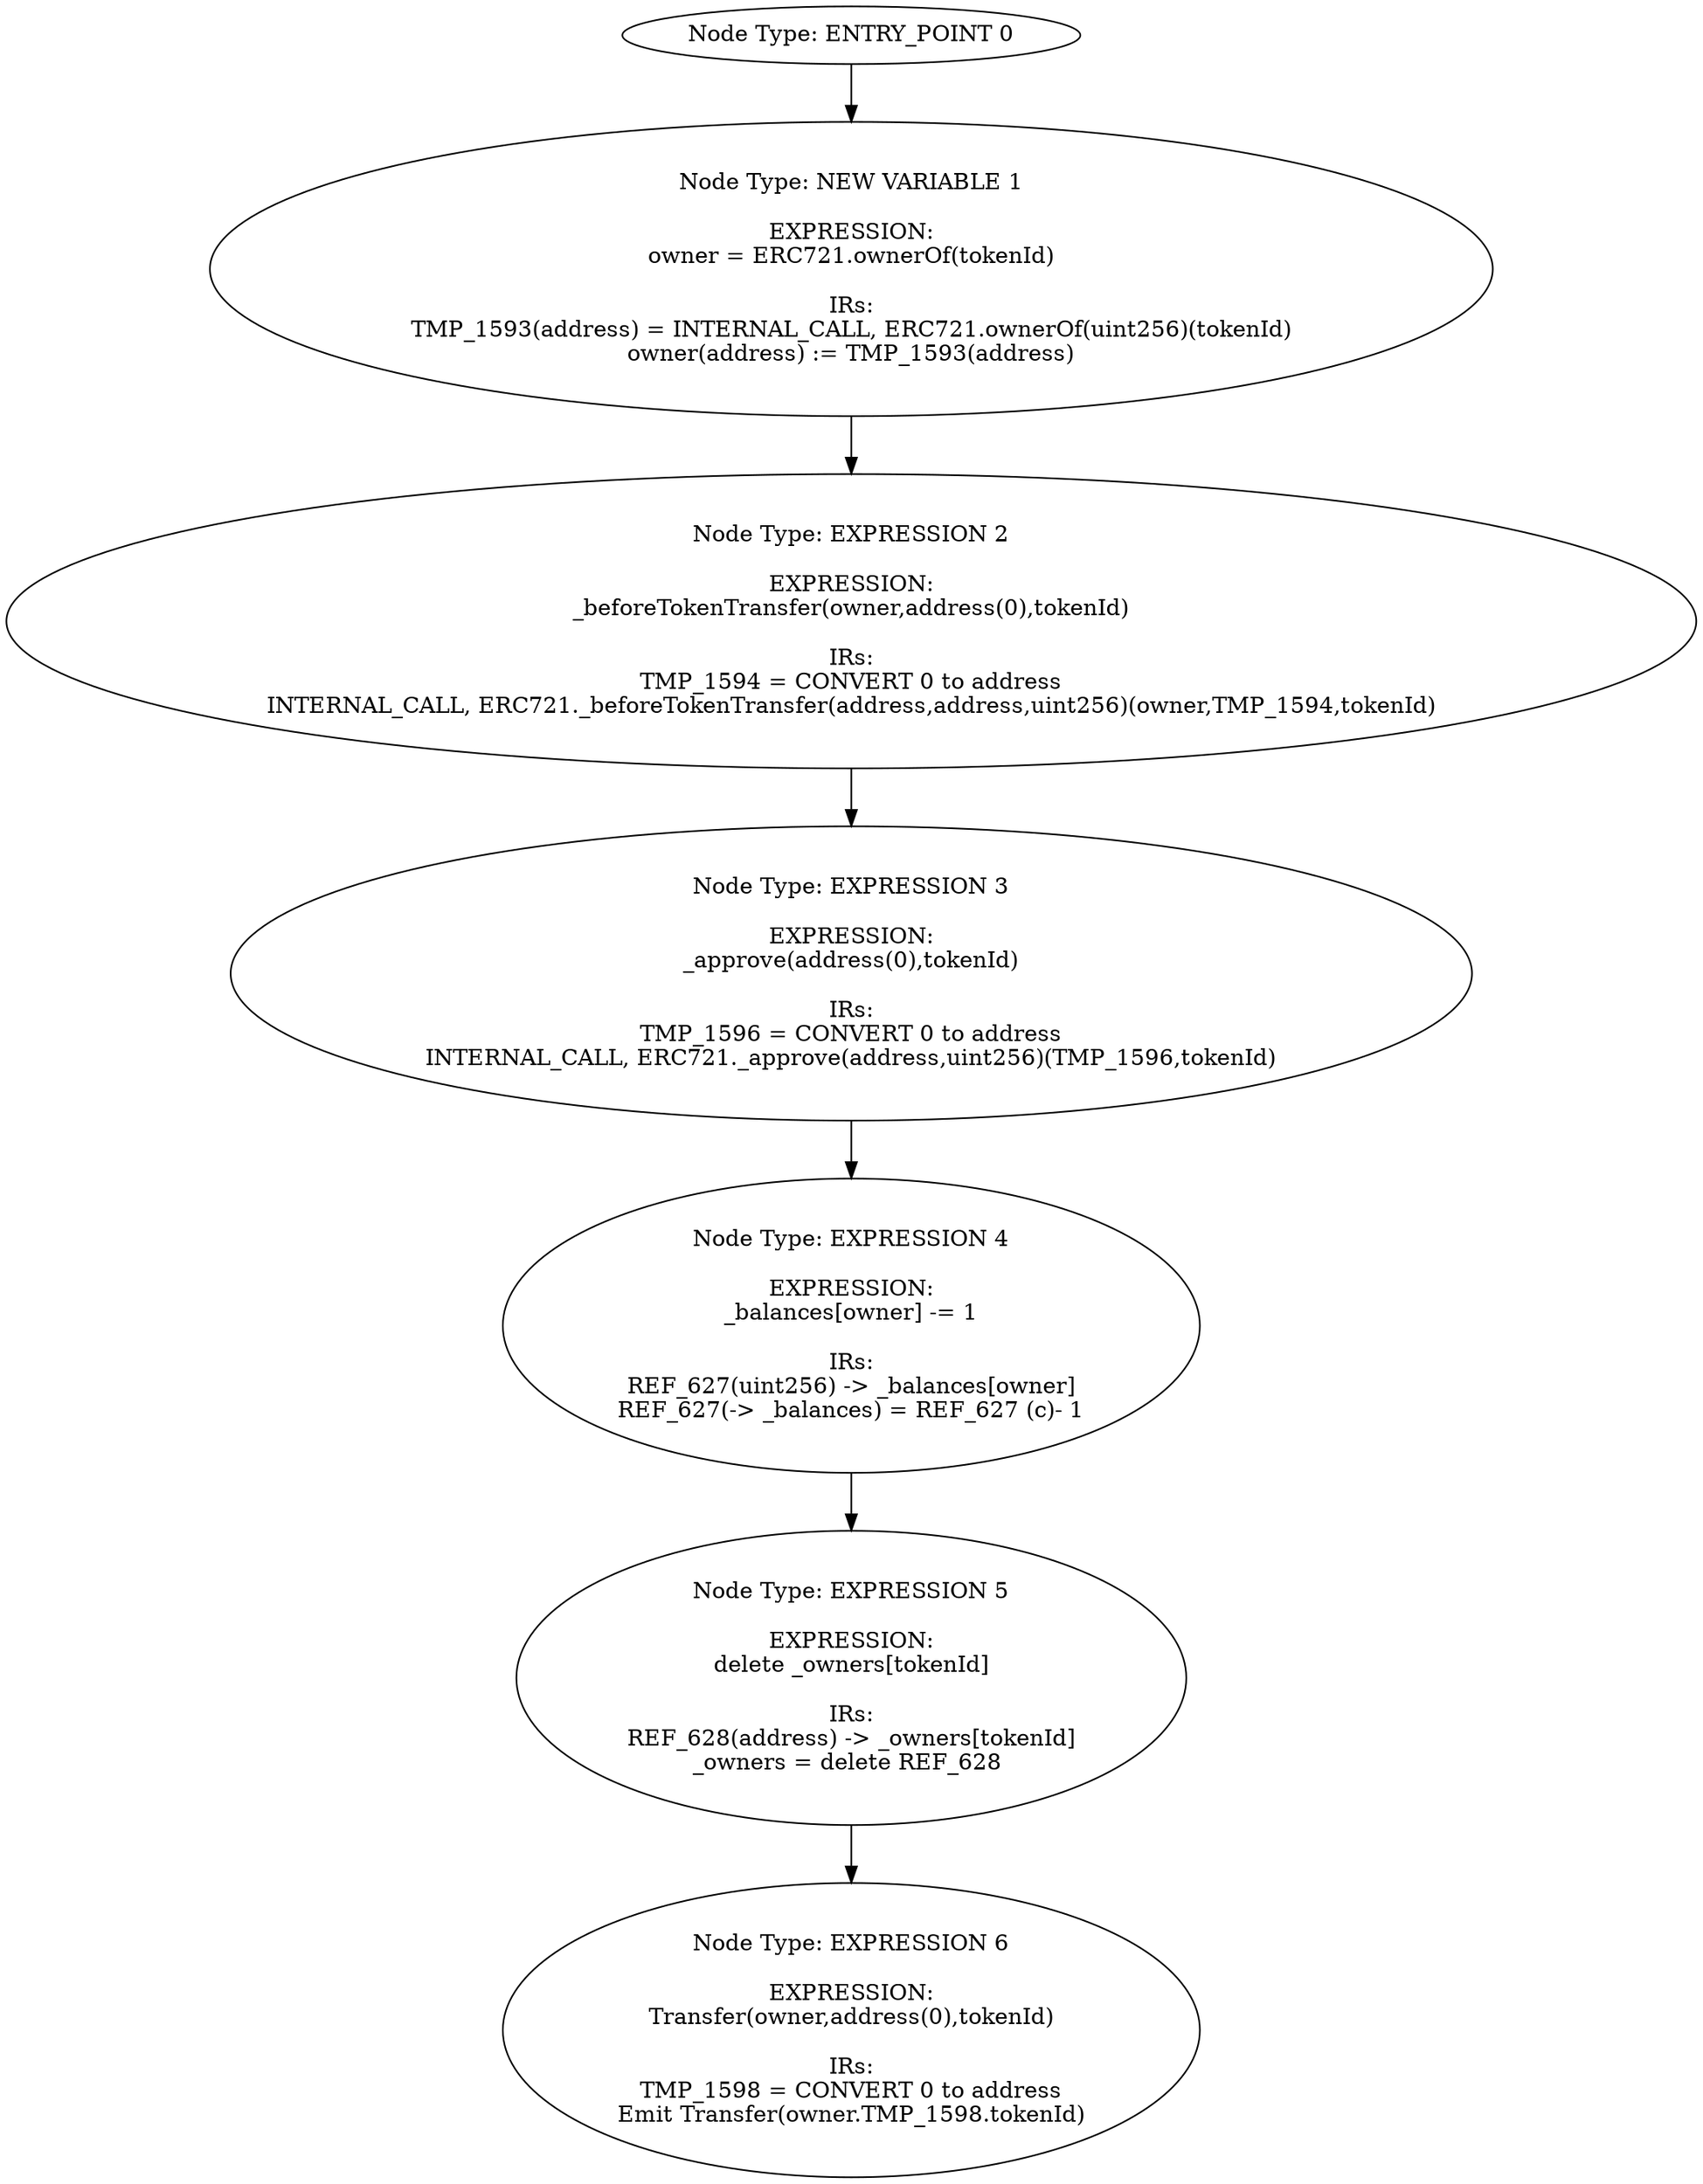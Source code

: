 digraph{
0[label="Node Type: ENTRY_POINT 0
"];
0->1;
1[label="Node Type: NEW VARIABLE 1

EXPRESSION:
owner = ERC721.ownerOf(tokenId)

IRs:
TMP_1593(address) = INTERNAL_CALL, ERC721.ownerOf(uint256)(tokenId)
owner(address) := TMP_1593(address)"];
1->2;
2[label="Node Type: EXPRESSION 2

EXPRESSION:
_beforeTokenTransfer(owner,address(0),tokenId)

IRs:
TMP_1594 = CONVERT 0 to address
INTERNAL_CALL, ERC721._beforeTokenTransfer(address,address,uint256)(owner,TMP_1594,tokenId)"];
2->3;
3[label="Node Type: EXPRESSION 3

EXPRESSION:
_approve(address(0),tokenId)

IRs:
TMP_1596 = CONVERT 0 to address
INTERNAL_CALL, ERC721._approve(address,uint256)(TMP_1596,tokenId)"];
3->4;
4[label="Node Type: EXPRESSION 4

EXPRESSION:
_balances[owner] -= 1

IRs:
REF_627(uint256) -> _balances[owner]
REF_627(-> _balances) = REF_627 (c)- 1"];
4->5;
5[label="Node Type: EXPRESSION 5

EXPRESSION:
delete _owners[tokenId]

IRs:
REF_628(address) -> _owners[tokenId]
_owners = delete REF_628 "];
5->6;
6[label="Node Type: EXPRESSION 6

EXPRESSION:
Transfer(owner,address(0),tokenId)

IRs:
TMP_1598 = CONVERT 0 to address
Emit Transfer(owner.TMP_1598.tokenId)"];
}
